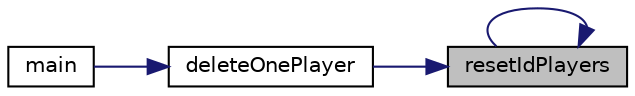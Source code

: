 digraph "resetIdPlayers"
{
 // LATEX_PDF_SIZE
  edge [fontname="Helvetica",fontsize="10",labelfontname="Helvetica",labelfontsize="10"];
  node [fontname="Helvetica",fontsize="10",shape=record];
  rankdir="RL";
  Node1 [label="resetIdPlayers",height=0.2,width=0.4,color="black", fillcolor="grey75", style="filled", fontcolor="black",tooltip=" "];
  Node1 -> Node2 [dir="back",color="midnightblue",fontsize="10",style="solid",fontname="Helvetica"];
  Node2 [label="deleteOnePlayer",height=0.2,width=0.4,color="black", fillcolor="white", style="filled",URL="$functions_8h.html#a0d83367b7b2c4ba5d662e29491c6d673",tooltip="Ta funkcja usowa jednego wybranego gracza z listy."];
  Node2 -> Node3 [dir="back",color="midnightblue",fontsize="10",style="solid",fontname="Helvetica"];
  Node3 [label="main",height=0.2,width=0.4,color="black", fillcolor="white", style="filled",URL="$main_8c.html#ae66f6b31b5ad750f1fe042a706a4e3d4",tooltip=" "];
  Node1 -> Node1 [dir="back",color="midnightblue",fontsize="10",style="solid",fontname="Helvetica"];
}

